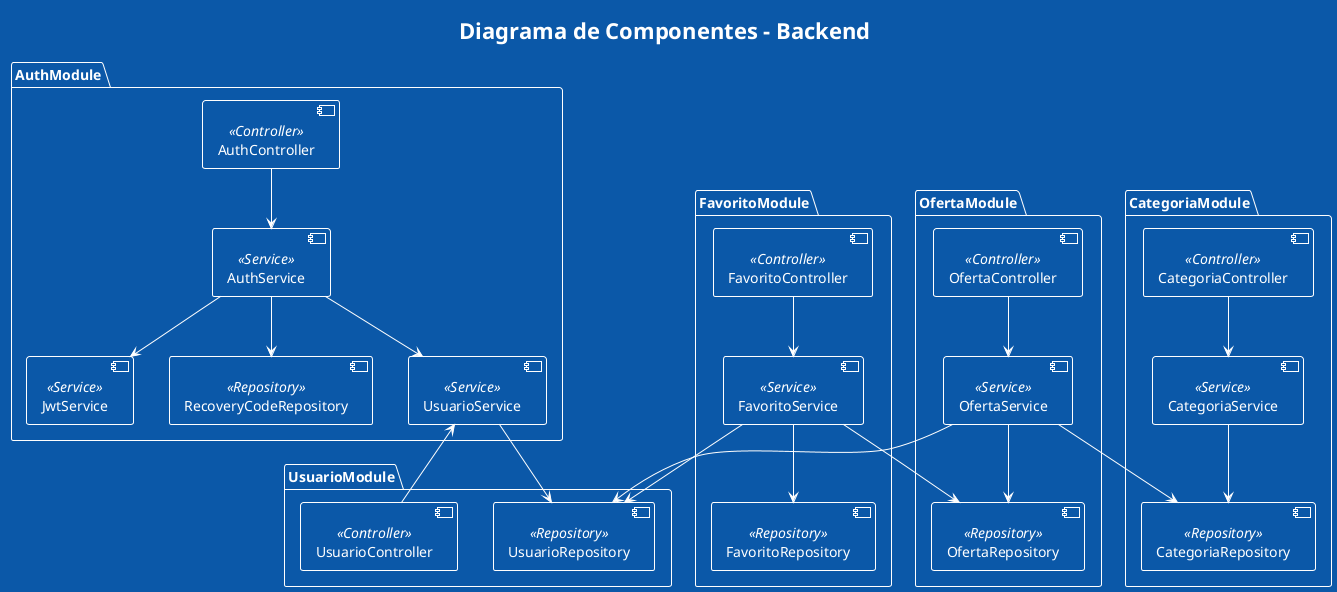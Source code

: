 @startuml
!theme amiga
title Diagrama de Componentes – Backend

' Módulo Auth
package "AuthModule" {
  [AuthController]         <<Controller>>
  [AuthService]            <<Service>>
  [JwtService]             <<Service>>
  [RecoveryCodeRepository] <<Repository>>
  [UsuarioService]         <<Service>>

  AuthController --> AuthService
  AuthService    --> JwtService
  AuthService    --> RecoveryCodeRepository
  AuthService    --> UsuarioService
}

' Módulo Usuario
package "UsuarioModule" {
  [UsuarioController] <<Controller>>
  [UsuarioService]    <<Service>>
  [UsuarioRepository] <<Repository>>

  UsuarioController --> UsuarioService
  UsuarioService    --> UsuarioRepository
}

' Módulo Categoría
package "CategoriaModule" {
  [CategoriaController] <<Controller>>
  [CategoriaService]    <<Service>>
  [CategoriaRepository] <<Repository>>

  CategoriaController --> CategoriaService
  CategoriaService    --> CategoriaRepository
}

' Módulo Oferta
package "OfertaModule" {
  [OfertaController] <<Controller>>
  [OfertaService]    <<Service>>
  [OfertaRepository] <<Repository>>
  [UsuarioRepository] <<Repository>>
  [CategoriaRepository] <<Repository>>

  OfertaController --> OfertaService
  OfertaService    --> OfertaRepository
  OfertaService    --> UsuarioRepository
  OfertaService    --> CategoriaRepository
}

' Módulo Favorito
package "FavoritoModule" {
  [FavoritoController] <<Controller>>
  [FavoritoService]    <<Service>>
  [FavoritoRepository] <<Repository>>
  [UsuarioRepository]  <<Repository>>
  [OfertaRepository]   <<Repository>>

  FavoritoController --> FavoritoService
  FavoritoService    --> FavoritoRepository
  FavoritoService    --> UsuarioRepository
  FavoritoService    --> OfertaRepository
}



@enduml